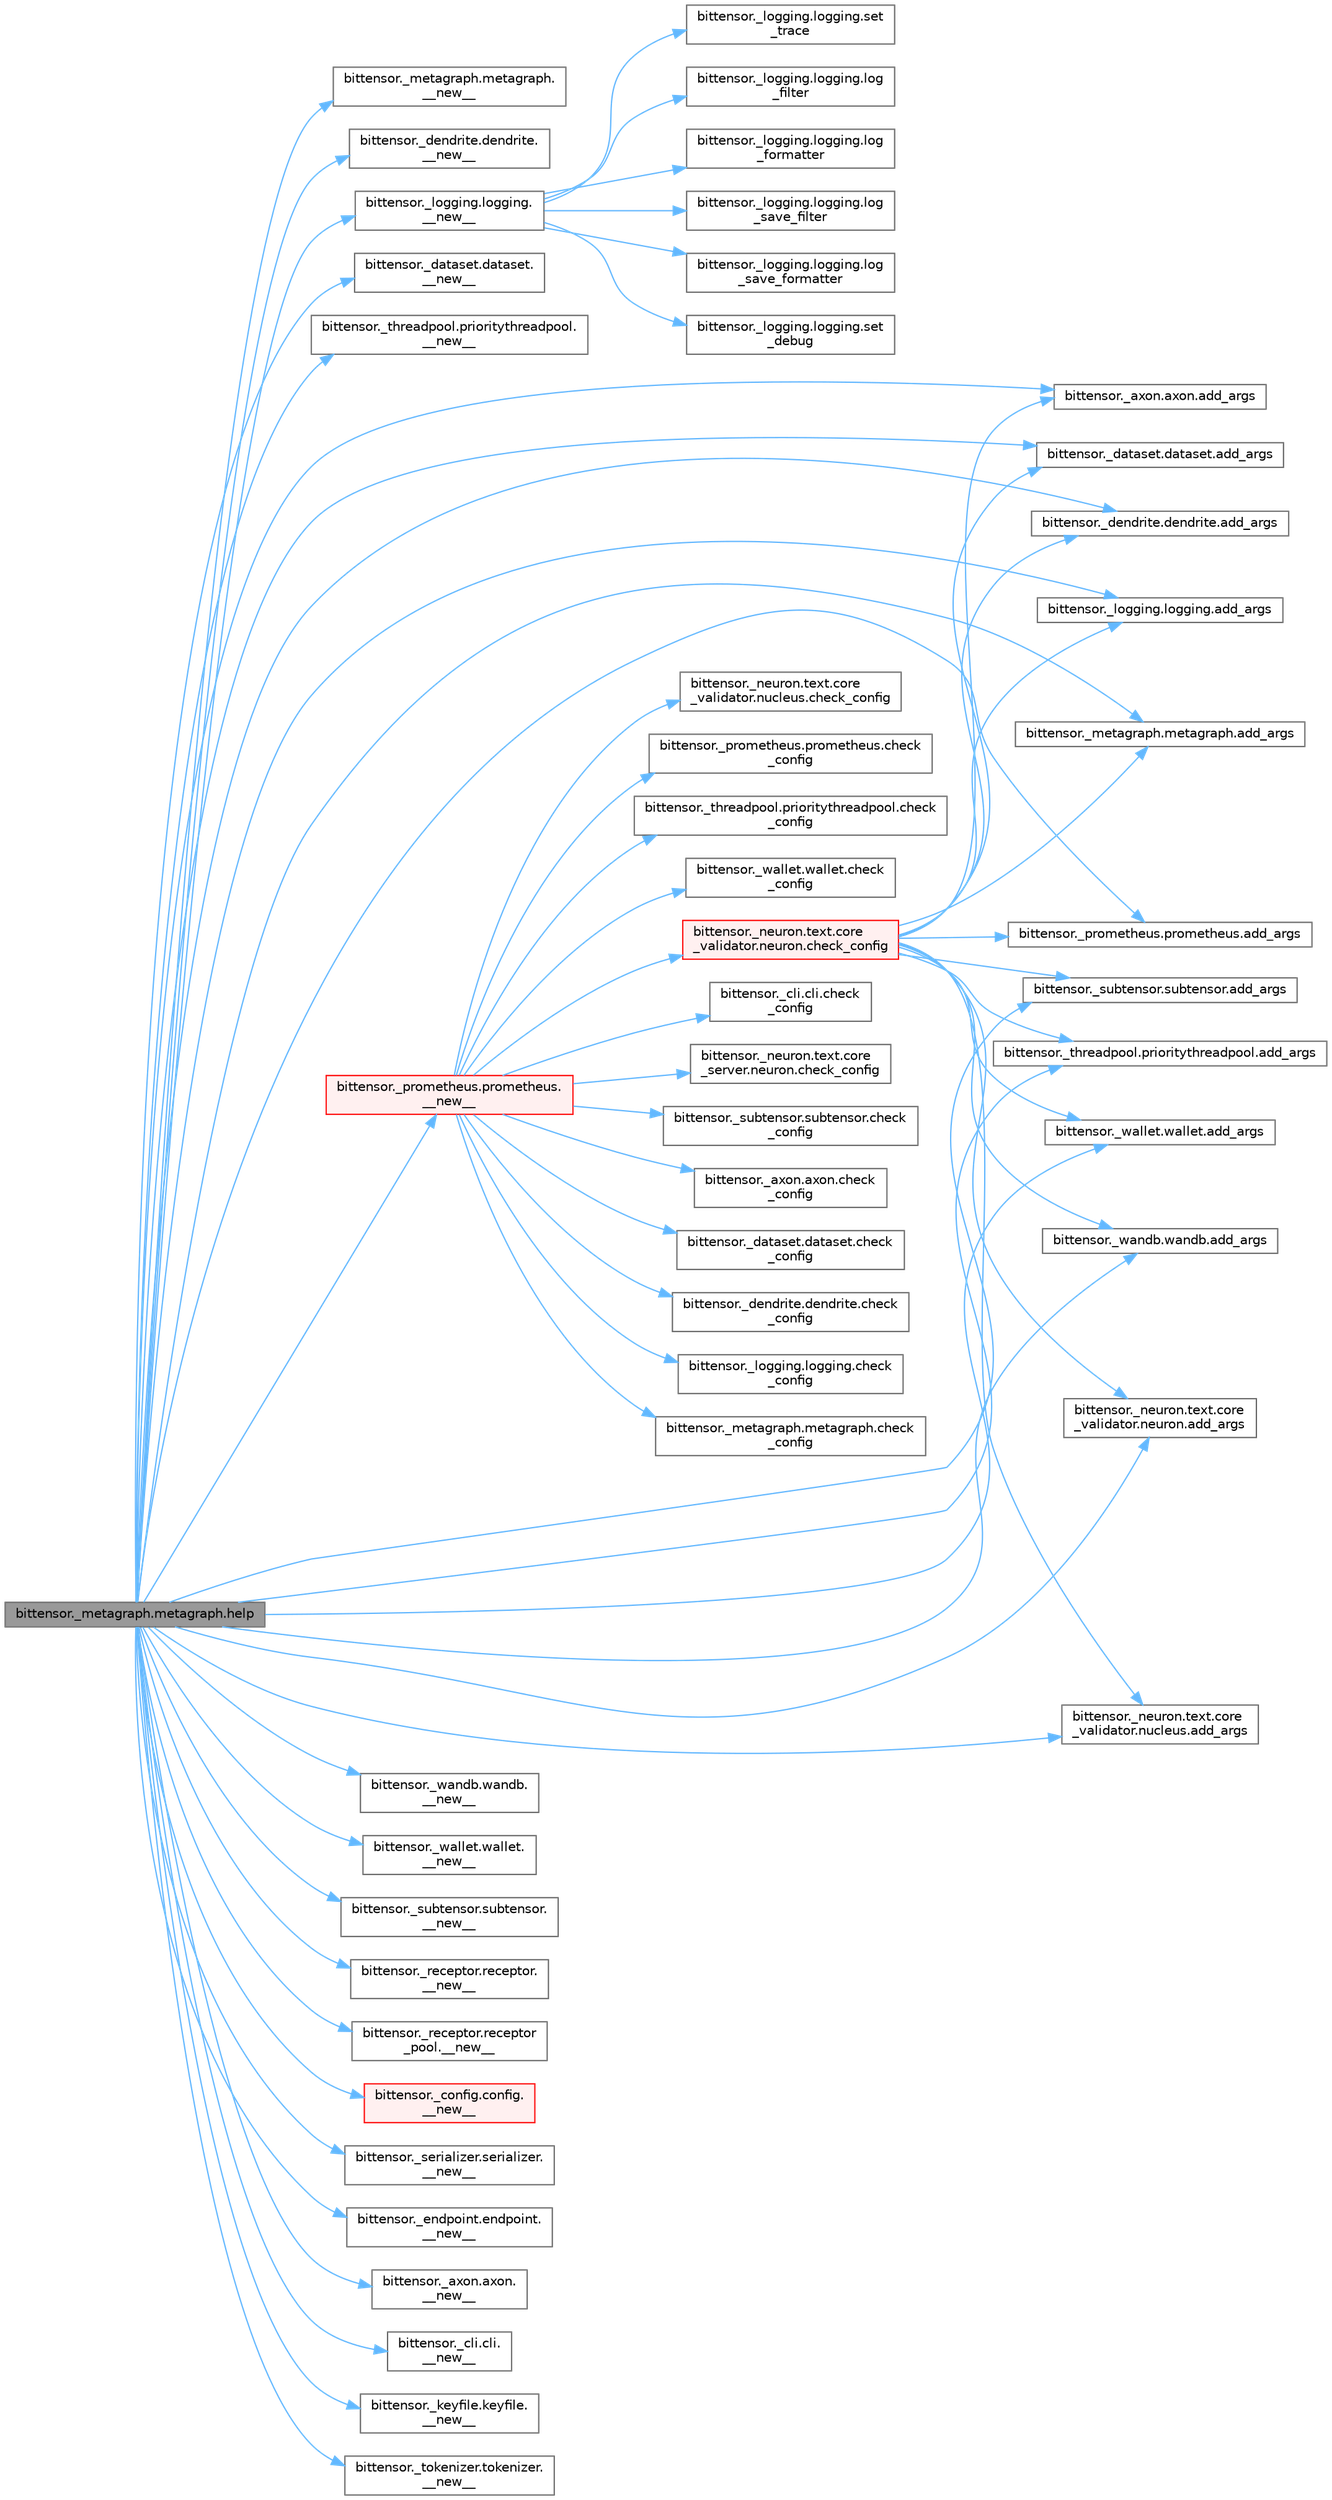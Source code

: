 digraph "bittensor._metagraph.metagraph.help"
{
 // LATEX_PDF_SIZE
  bgcolor="transparent";
  edge [fontname=Helvetica,fontsize=10,labelfontname=Helvetica,labelfontsize=10];
  node [fontname=Helvetica,fontsize=10,shape=box,height=0.2,width=0.4];
  rankdir="LR";
  Node1 [label="bittensor._metagraph.metagraph.help",height=0.2,width=0.4,color="gray40", fillcolor="grey60", style="filled", fontcolor="black",tooltip=" "];
  Node1 -> Node2 [color="steelblue1",style="solid"];
  Node2 [label="bittensor._metagraph.metagraph.\l__new__",height=0.2,width=0.4,color="grey40", fillcolor="white", style="filled",URL="$classbittensor_1_1__metagraph_1_1metagraph.html#ab5b2035d804bf82b025d8408980455c8",tooltip=" "];
  Node1 -> Node3 [color="steelblue1",style="solid"];
  Node3 [label="bittensor._dendrite.dendrite.\l__new__",height=0.2,width=0.4,color="grey40", fillcolor="white", style="filled",URL="$classbittensor_1_1__dendrite_1_1dendrite.html#a9c3cf0cf1fdf57fb5054a30151f93cff",tooltip=" "];
  Node1 -> Node4 [color="steelblue1",style="solid"];
  Node4 [label="bittensor._logging.logging.\l__new__",height=0.2,width=0.4,color="grey40", fillcolor="white", style="filled",URL="$classbittensor_1_1__logging_1_1logging.html#ab3c967ee33d0922ba0c4b7fd54819a56",tooltip=" "];
  Node4 -> Node5 [color="steelblue1",style="solid"];
  Node5 [label="bittensor._logging.logging.log\l_filter",height=0.2,width=0.4,color="grey40", fillcolor="white", style="filled",URL="$classbittensor_1_1__logging_1_1logging.html#aadf0cb47f3aa973fc61da41a9c430a9a",tooltip=" "];
  Node4 -> Node6 [color="steelblue1",style="solid"];
  Node6 [label="bittensor._logging.logging.log\l_formatter",height=0.2,width=0.4,color="grey40", fillcolor="white", style="filled",URL="$classbittensor_1_1__logging_1_1logging.html#a9bbaaa7af91c6bd82c3071f2360fa856",tooltip=" "];
  Node4 -> Node7 [color="steelblue1",style="solid"];
  Node7 [label="bittensor._logging.logging.log\l_save_filter",height=0.2,width=0.4,color="grey40", fillcolor="white", style="filled",URL="$classbittensor_1_1__logging_1_1logging.html#ad02edaf38a0486123913fd2150856976",tooltip=" "];
  Node4 -> Node8 [color="steelblue1",style="solid"];
  Node8 [label="bittensor._logging.logging.log\l_save_formatter",height=0.2,width=0.4,color="grey40", fillcolor="white", style="filled",URL="$classbittensor_1_1__logging_1_1logging.html#a07c20365564888060e9dd1a58be16528",tooltip=" "];
  Node4 -> Node9 [color="steelblue1",style="solid"];
  Node9 [label="bittensor._logging.logging.set\l_debug",height=0.2,width=0.4,color="grey40", fillcolor="white", style="filled",URL="$classbittensor_1_1__logging_1_1logging.html#abf0e1a127d746978fca5a95bd9c59255",tooltip=" "];
  Node4 -> Node10 [color="steelblue1",style="solid"];
  Node10 [label="bittensor._logging.logging.set\l_trace",height=0.2,width=0.4,color="grey40", fillcolor="white", style="filled",URL="$classbittensor_1_1__logging_1_1logging.html#aaf642e633c12a2ab90f38e05e3a7ef5c",tooltip=" "];
  Node1 -> Node11 [color="steelblue1",style="solid"];
  Node11 [label="bittensor._dataset.dataset.\l__new__",height=0.2,width=0.4,color="grey40", fillcolor="white", style="filled",URL="$classbittensor_1_1__dataset_1_1dataset.html#a502cde6cc1ed2b5b439271374018142b",tooltip=" "];
  Node1 -> Node12 [color="steelblue1",style="solid"];
  Node12 [label="bittensor._threadpool.prioritythreadpool.\l__new__",height=0.2,width=0.4,color="grey40", fillcolor="white", style="filled",URL="$classbittensor_1_1__threadpool_1_1prioritythreadpool.html#a81bc97e03580dd43fb7820feed73cd02",tooltip=" "];
  Node1 -> Node13 [color="steelblue1",style="solid"];
  Node13 [label="bittensor._prometheus.prometheus.\l__new__",height=0.2,width=0.4,color="red", fillcolor="#FFF0F0", style="filled",URL="$classbittensor_1_1__prometheus_1_1prometheus.html#adcba4e2bd530a698f9f6ece9d976ac37",tooltip=" "];
  Node13 -> Node14 [color="steelblue1",style="solid"];
  Node14 [label="bittensor._cli.cli.check\l_config",height=0.2,width=0.4,color="grey40", fillcolor="white", style="filled",URL="$classbittensor_1_1__cli_1_1cli.html#a8cd297f95ca6618210d496d07d240935",tooltip=" "];
  Node13 -> Node15 [color="steelblue1",style="solid"];
  Node15 [label="bittensor._neuron.text.core\l_server.neuron.check_config",height=0.2,width=0.4,color="grey40", fillcolor="white", style="filled",URL="$classbittensor_1_1__neuron_1_1text_1_1core__server_1_1neuron.html#a47adc740cc0694ef9448884aaafc4805",tooltip=" "];
  Node13 -> Node16 [color="steelblue1",style="solid"];
  Node16 [label="bittensor._subtensor.subtensor.check\l_config",height=0.2,width=0.4,color="grey40", fillcolor="white", style="filled",URL="$classbittensor_1_1__subtensor_1_1subtensor.html#a6657bce6e30ffa7c95ec0b4a1b0b19fd",tooltip=" "];
  Node13 -> Node17 [color="steelblue1",style="solid"];
  Node17 [label="bittensor._axon.axon.check\l_config",height=0.2,width=0.4,color="grey40", fillcolor="white", style="filled",URL="$classbittensor_1_1__axon_1_1axon.html#afae997ebc64b4bdd9b881c954eb8f8cd",tooltip=" "];
  Node13 -> Node18 [color="steelblue1",style="solid"];
  Node18 [label="bittensor._dataset.dataset.check\l_config",height=0.2,width=0.4,color="grey40", fillcolor="white", style="filled",URL="$classbittensor_1_1__dataset_1_1dataset.html#a3622f12bfd150e7844096bdd440f6a79",tooltip=" "];
  Node13 -> Node19 [color="steelblue1",style="solid"];
  Node19 [label="bittensor._dendrite.dendrite.check\l_config",height=0.2,width=0.4,color="grey40", fillcolor="white", style="filled",URL="$classbittensor_1_1__dendrite_1_1dendrite.html#aae36ba43288a58731d5c65a4cd8f2abe",tooltip=" "];
  Node13 -> Node20 [color="steelblue1",style="solid"];
  Node20 [label="bittensor._logging.logging.check\l_config",height=0.2,width=0.4,color="grey40", fillcolor="white", style="filled",URL="$classbittensor_1_1__logging_1_1logging.html#a3a5967e0ae367d00dfb0bb7af0ff0c83",tooltip=" "];
  Node13 -> Node21 [color="steelblue1",style="solid"];
  Node21 [label="bittensor._metagraph.metagraph.check\l_config",height=0.2,width=0.4,color="grey40", fillcolor="white", style="filled",URL="$classbittensor_1_1__metagraph_1_1metagraph.html#ab7eaaa11a5bbce23d8b0b428dcbff0cd",tooltip=" "];
  Node13 -> Node22 [color="steelblue1",style="solid"];
  Node22 [label="bittensor._neuron.text.core\l_validator.neuron.check_config",height=0.2,width=0.4,color="red", fillcolor="#FFF0F0", style="filled",URL="$classbittensor_1_1__neuron_1_1text_1_1core__validator_1_1neuron.html#abbd2bca6b88e715f9470a916dde2c386",tooltip=" "];
  Node22 -> Node45 [color="steelblue1",style="solid"];
  Node45 [label="bittensor._axon.axon.add_args",height=0.2,width=0.4,color="grey40", fillcolor="white", style="filled",URL="$classbittensor_1_1__axon_1_1axon.html#ad1dcb057c01dbc6b554db2d12da3dfd5",tooltip=" "];
  Node22 -> Node46 [color="steelblue1",style="solid"];
  Node46 [label="bittensor._dataset.dataset.add_args",height=0.2,width=0.4,color="grey40", fillcolor="white", style="filled",URL="$classbittensor_1_1__dataset_1_1dataset.html#a4f9cc40ba3ff7638cc04a2511ac5c18c",tooltip=" "];
  Node22 -> Node47 [color="steelblue1",style="solid"];
  Node47 [label="bittensor._dendrite.dendrite.add_args",height=0.2,width=0.4,color="grey40", fillcolor="white", style="filled",URL="$classbittensor_1_1__dendrite_1_1dendrite.html#a9a3db91de971c48c1a50dd7fff04621a",tooltip=" "];
  Node22 -> Node48 [color="steelblue1",style="solid"];
  Node48 [label="bittensor._logging.logging.add_args",height=0.2,width=0.4,color="grey40", fillcolor="white", style="filled",URL="$classbittensor_1_1__logging_1_1logging.html#a2e003cfd2803110d2958b78006432176",tooltip=" "];
  Node22 -> Node49 [color="steelblue1",style="solid"];
  Node49 [label="bittensor._metagraph.metagraph.add_args",height=0.2,width=0.4,color="grey40", fillcolor="white", style="filled",URL="$classbittensor_1_1__metagraph_1_1metagraph.html#a256c4780fd08c591fb2e630f7e4cff37",tooltip=" "];
  Node22 -> Node50 [color="steelblue1",style="solid"];
  Node50 [label="bittensor._prometheus.prometheus.add_args",height=0.2,width=0.4,color="grey40", fillcolor="white", style="filled",URL="$classbittensor_1_1__prometheus_1_1prometheus.html#a2bcb633847d166730ec18afb875bec15",tooltip=" "];
  Node22 -> Node51 [color="steelblue1",style="solid"];
  Node51 [label="bittensor._subtensor.subtensor.add_args",height=0.2,width=0.4,color="grey40", fillcolor="white", style="filled",URL="$classbittensor_1_1__subtensor_1_1subtensor.html#ab2a96f88c69af04bf2f0cab8c46445d4",tooltip=" "];
  Node22 -> Node52 [color="steelblue1",style="solid"];
  Node52 [label="bittensor._threadpool.prioritythreadpool.add_args",height=0.2,width=0.4,color="grey40", fillcolor="white", style="filled",URL="$classbittensor_1_1__threadpool_1_1prioritythreadpool.html#a2d01eebce7b20b5afd1cf74b092dcbc2",tooltip=" "];
  Node22 -> Node53 [color="steelblue1",style="solid"];
  Node53 [label="bittensor._wallet.wallet.add_args",height=0.2,width=0.4,color="grey40", fillcolor="white", style="filled",URL="$classbittensor_1_1__wallet_1_1wallet.html#a72292bb31c5723a7956ddbb31cb25d35",tooltip=" "];
  Node22 -> Node54 [color="steelblue1",style="solid"];
  Node54 [label="bittensor._wandb.wandb.add_args",height=0.2,width=0.4,color="grey40", fillcolor="white", style="filled",URL="$classbittensor_1_1__wandb_1_1wandb.html#a3ed9e146339790d420f05893b6d3c01e",tooltip=" "];
  Node22 -> Node55 [color="steelblue1",style="solid"];
  Node55 [label="bittensor._neuron.text.core\l_validator.neuron.add_args",height=0.2,width=0.4,color="grey40", fillcolor="white", style="filled",URL="$classbittensor_1_1__neuron_1_1text_1_1core__validator_1_1neuron.html#a5542db2ddc40dd74753ff787bf69efe2",tooltip=" "];
  Node22 -> Node56 [color="steelblue1",style="solid"];
  Node56 [label="bittensor._neuron.text.core\l_validator.nucleus.add_args",height=0.2,width=0.4,color="grey40", fillcolor="white", style="filled",URL="$classbittensor_1_1__neuron_1_1text_1_1core__validator_1_1nucleus.html#afd2091dd63458b880907109b78c7912b",tooltip=" "];
  Node13 -> Node57 [color="steelblue1",style="solid"];
  Node57 [label="bittensor._neuron.text.core\l_validator.nucleus.check_config",height=0.2,width=0.4,color="grey40", fillcolor="white", style="filled",URL="$classbittensor_1_1__neuron_1_1text_1_1core__validator_1_1nucleus.html#aa151cd5685bfbd75984075e0a875b57f",tooltip=" "];
  Node13 -> Node58 [color="steelblue1",style="solid"];
  Node58 [label="bittensor._prometheus.prometheus.check\l_config",height=0.2,width=0.4,color="grey40", fillcolor="white", style="filled",URL="$classbittensor_1_1__prometheus_1_1prometheus.html#ad818bb9d6b027538cd1a4ca5b2b617b3",tooltip=" "];
  Node13 -> Node59 [color="steelblue1",style="solid"];
  Node59 [label="bittensor._threadpool.prioritythreadpool.check\l_config",height=0.2,width=0.4,color="grey40", fillcolor="white", style="filled",URL="$classbittensor_1_1__threadpool_1_1prioritythreadpool.html#a21f0cd838ad30b96e28563a418d27d58",tooltip=" "];
  Node13 -> Node60 [color="steelblue1",style="solid"];
  Node60 [label="bittensor._wallet.wallet.check\l_config",height=0.2,width=0.4,color="grey40", fillcolor="white", style="filled",URL="$classbittensor_1_1__wallet_1_1wallet.html#aead470bee1585f567966a094c765b9f6",tooltip=" "];
  Node1 -> Node62 [color="steelblue1",style="solid"];
  Node62 [label="bittensor._wandb.wandb.\l__new__",height=0.2,width=0.4,color="grey40", fillcolor="white", style="filled",URL="$classbittensor_1_1__wandb_1_1wandb.html#a8f8b4b84809a79231cf77aa7a3cecea9",tooltip=" "];
  Node1 -> Node63 [color="steelblue1",style="solid"];
  Node63 [label="bittensor._wallet.wallet.\l__new__",height=0.2,width=0.4,color="grey40", fillcolor="white", style="filled",URL="$classbittensor_1_1__wallet_1_1wallet.html#a6bd84078dbb4d8deda206ccbbaa55e36",tooltip=" "];
  Node1 -> Node64 [color="steelblue1",style="solid"];
  Node64 [label="bittensor._subtensor.subtensor.\l__new__",height=0.2,width=0.4,color="grey40", fillcolor="white", style="filled",URL="$classbittensor_1_1__subtensor_1_1subtensor.html#a9094f0afe953e3b39c1482174175ce22",tooltip=" "];
  Node1 -> Node65 [color="steelblue1",style="solid"];
  Node65 [label="bittensor._receptor.receptor.\l__new__",height=0.2,width=0.4,color="grey40", fillcolor="white", style="filled",URL="$classbittensor_1_1__receptor_1_1receptor.html#a13a9e0e9304877542df3752a0f451c16",tooltip=" "];
  Node1 -> Node66 [color="steelblue1",style="solid"];
  Node66 [label="bittensor._receptor.receptor\l_pool.__new__",height=0.2,width=0.4,color="grey40", fillcolor="white", style="filled",URL="$classbittensor_1_1__receptor_1_1receptor__pool.html#a1b5031cdbf622e3a92dce2c317017308",tooltip=" "];
  Node1 -> Node67 [color="steelblue1",style="solid"];
  Node67 [label="bittensor._config.config.\l__new__",height=0.2,width=0.4,color="red", fillcolor="#FFF0F0", style="filled",URL="$classbittensor_1_1__config_1_1config.html#a26c0033b7f03b9d0c66db555aeadfc8c",tooltip=" "];
  Node1 -> Node69 [color="steelblue1",style="solid"];
  Node69 [label="bittensor._serializer.serializer.\l__new__",height=0.2,width=0.4,color="grey40", fillcolor="white", style="filled",URL="$classbittensor_1_1__serializer_1_1serializer.html#a9b6be95cc06967dfc7e6f21677848c63",tooltip=" "];
  Node1 -> Node70 [color="steelblue1",style="solid"];
  Node70 [label="bittensor._endpoint.endpoint.\l__new__",height=0.2,width=0.4,color="grey40", fillcolor="white", style="filled",URL="$classbittensor_1_1__endpoint_1_1endpoint.html#aeb176dabcf46340c4d2789a6980be031",tooltip=" "];
  Node1 -> Node71 [color="steelblue1",style="solid"];
  Node71 [label="bittensor._axon.axon.\l__new__",height=0.2,width=0.4,color="grey40", fillcolor="white", style="filled",URL="$classbittensor_1_1__axon_1_1axon.html#ad8b3b44a2b5e1e585286ab542a2b4892",tooltip=" "];
  Node1 -> Node72 [color="steelblue1",style="solid"];
  Node72 [label="bittensor._cli.cli.\l__new__",height=0.2,width=0.4,color="grey40", fillcolor="white", style="filled",URL="$classbittensor_1_1__cli_1_1cli.html#a955242a912c483e064dad4f2a3678d18",tooltip=" "];
  Node1 -> Node73 [color="steelblue1",style="solid"];
  Node73 [label="bittensor._keyfile.keyfile.\l__new__",height=0.2,width=0.4,color="grey40", fillcolor="white", style="filled",URL="$classbittensor_1_1__keyfile_1_1keyfile.html#a0f2c8f55a4f62d48746e2836d7449bec",tooltip=" "];
  Node1 -> Node74 [color="steelblue1",style="solid"];
  Node74 [label="bittensor._tokenizer.tokenizer.\l__new__",height=0.2,width=0.4,color="grey40", fillcolor="white", style="filled",URL="$classbittensor_1_1__tokenizer_1_1tokenizer.html#accdf5580d35c71538d2f72fa3c51f1ae",tooltip=" "];
  Node1 -> Node45 [color="steelblue1",style="solid"];
  Node1 -> Node46 [color="steelblue1",style="solid"];
  Node1 -> Node47 [color="steelblue1",style="solid"];
  Node1 -> Node48 [color="steelblue1",style="solid"];
  Node1 -> Node49 [color="steelblue1",style="solid"];
  Node1 -> Node50 [color="steelblue1",style="solid"];
  Node1 -> Node51 [color="steelblue1",style="solid"];
  Node1 -> Node52 [color="steelblue1",style="solid"];
  Node1 -> Node53 [color="steelblue1",style="solid"];
  Node1 -> Node54 [color="steelblue1",style="solid"];
  Node1 -> Node55 [color="steelblue1",style="solid"];
  Node1 -> Node56 [color="steelblue1",style="solid"];
}
